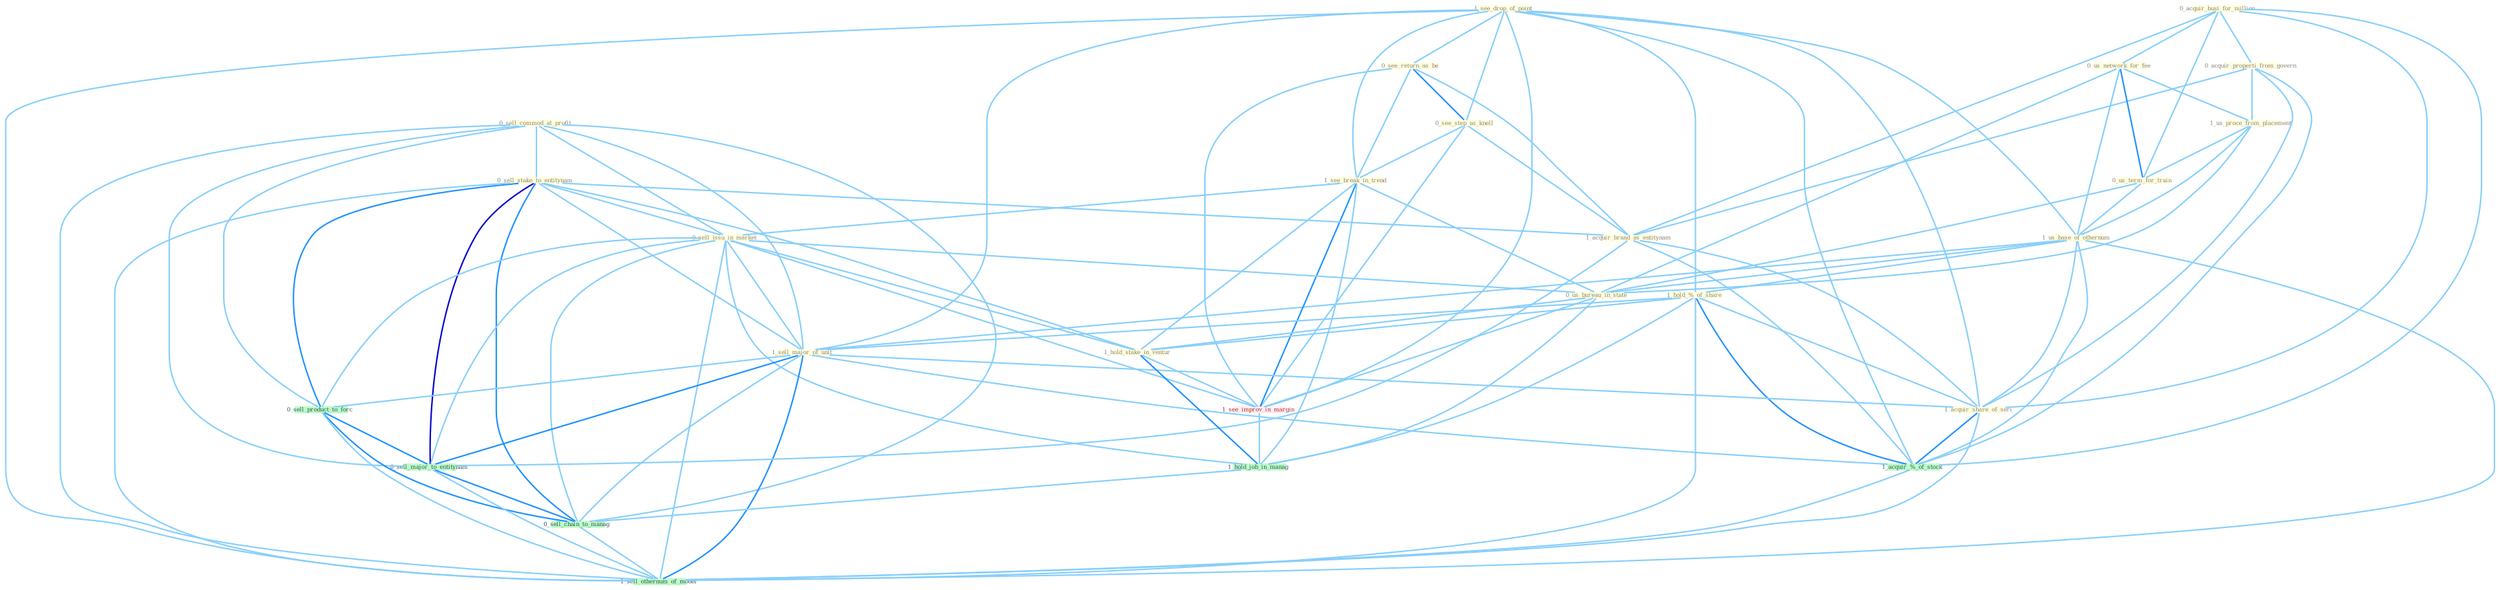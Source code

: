 Graph G{ 
    node
    [shape=polygon,style=filled,width=.5,height=.06,color="#BDFCC9",fixedsize=true,fontsize=4,
    fontcolor="#2f4f4f"];
    {node
    [color="#ffffe0", fontcolor="#8b7d6b"] "0_sell_commod_at_profit " "1_see_drop_of_point " "0_see_return_as_be " "0_acquir_busi_for_million " "0_acquir_properti_from_govern " "0_us_network_for_fee " "0_see_step_as_knell " "1_us_proce_from_placement " "0_us_term_for_train " "1_us_base_of_othernum " "1_see_break_in_trend " "1_hold_%_of_share " "0_sell_stake_to_entitynam " "0_sell_issu_in_market " "1_sell_major_of_unit " "0_us_bureau_in_state " "1_acquir_brand_as_entitynam " "1_acquir_share_of_seri " "1_hold_stake_in_ventur "}
{node [color="#fff0f5", fontcolor="#b22222"] "1_see_improv_in_margin "}
edge [color="#B0E2FF"];

	"0_sell_commod_at_profit " -- "0_sell_stake_to_entitynam " [w="1", color="#87cefa" ];
	"0_sell_commod_at_profit " -- "0_sell_issu_in_market " [w="1", color="#87cefa" ];
	"0_sell_commod_at_profit " -- "1_sell_major_of_unit " [w="1", color="#87cefa" ];
	"0_sell_commod_at_profit " -- "0_sell_product_to_forc " [w="1", color="#87cefa" ];
	"0_sell_commod_at_profit " -- "0_sell_major_to_entitynam " [w="1", color="#87cefa" ];
	"0_sell_commod_at_profit " -- "0_sell_chain_to_manag " [w="1", color="#87cefa" ];
	"0_sell_commod_at_profit " -- "1_sell_othernum_of_model " [w="1", color="#87cefa" ];
	"1_see_drop_of_point " -- "0_see_return_as_be " [w="1", color="#87cefa" ];
	"1_see_drop_of_point " -- "0_see_step_as_knell " [w="1", color="#87cefa" ];
	"1_see_drop_of_point " -- "1_us_base_of_othernum " [w="1", color="#87cefa" ];
	"1_see_drop_of_point " -- "1_see_break_in_trend " [w="1", color="#87cefa" ];
	"1_see_drop_of_point " -- "1_hold_%_of_share " [w="1", color="#87cefa" ];
	"1_see_drop_of_point " -- "1_sell_major_of_unit " [w="1", color="#87cefa" ];
	"1_see_drop_of_point " -- "1_acquir_share_of_seri " [w="1", color="#87cefa" ];
	"1_see_drop_of_point " -- "1_see_improv_in_margin " [w="1", color="#87cefa" ];
	"1_see_drop_of_point " -- "1_acquir_%_of_stock " [w="1", color="#87cefa" ];
	"1_see_drop_of_point " -- "1_sell_othernum_of_model " [w="1", color="#87cefa" ];
	"0_see_return_as_be " -- "0_see_step_as_knell " [w="2", color="#1e90ff" , len=0.8];
	"0_see_return_as_be " -- "1_see_break_in_trend " [w="1", color="#87cefa" ];
	"0_see_return_as_be " -- "1_acquir_brand_as_entitynam " [w="1", color="#87cefa" ];
	"0_see_return_as_be " -- "1_see_improv_in_margin " [w="1", color="#87cefa" ];
	"0_acquir_busi_for_million " -- "0_acquir_properti_from_govern " [w="1", color="#87cefa" ];
	"0_acquir_busi_for_million " -- "0_us_network_for_fee " [w="1", color="#87cefa" ];
	"0_acquir_busi_for_million " -- "0_us_term_for_train " [w="1", color="#87cefa" ];
	"0_acquir_busi_for_million " -- "1_acquir_brand_as_entitynam " [w="1", color="#87cefa" ];
	"0_acquir_busi_for_million " -- "1_acquir_share_of_seri " [w="1", color="#87cefa" ];
	"0_acquir_busi_for_million " -- "1_acquir_%_of_stock " [w="1", color="#87cefa" ];
	"0_acquir_properti_from_govern " -- "1_us_proce_from_placement " [w="1", color="#87cefa" ];
	"0_acquir_properti_from_govern " -- "1_acquir_brand_as_entitynam " [w="1", color="#87cefa" ];
	"0_acquir_properti_from_govern " -- "1_acquir_share_of_seri " [w="1", color="#87cefa" ];
	"0_acquir_properti_from_govern " -- "1_acquir_%_of_stock " [w="1", color="#87cefa" ];
	"0_us_network_for_fee " -- "1_us_proce_from_placement " [w="1", color="#87cefa" ];
	"0_us_network_for_fee " -- "0_us_term_for_train " [w="2", color="#1e90ff" , len=0.8];
	"0_us_network_for_fee " -- "1_us_base_of_othernum " [w="1", color="#87cefa" ];
	"0_us_network_for_fee " -- "0_us_bureau_in_state " [w="1", color="#87cefa" ];
	"0_see_step_as_knell " -- "1_see_break_in_trend " [w="1", color="#87cefa" ];
	"0_see_step_as_knell " -- "1_acquir_brand_as_entitynam " [w="1", color="#87cefa" ];
	"0_see_step_as_knell " -- "1_see_improv_in_margin " [w="1", color="#87cefa" ];
	"1_us_proce_from_placement " -- "0_us_term_for_train " [w="1", color="#87cefa" ];
	"1_us_proce_from_placement " -- "1_us_base_of_othernum " [w="1", color="#87cefa" ];
	"1_us_proce_from_placement " -- "0_us_bureau_in_state " [w="1", color="#87cefa" ];
	"0_us_term_for_train " -- "1_us_base_of_othernum " [w="1", color="#87cefa" ];
	"0_us_term_for_train " -- "0_us_bureau_in_state " [w="1", color="#87cefa" ];
	"1_us_base_of_othernum " -- "1_hold_%_of_share " [w="1", color="#87cefa" ];
	"1_us_base_of_othernum " -- "1_sell_major_of_unit " [w="1", color="#87cefa" ];
	"1_us_base_of_othernum " -- "0_us_bureau_in_state " [w="1", color="#87cefa" ];
	"1_us_base_of_othernum " -- "1_acquir_share_of_seri " [w="1", color="#87cefa" ];
	"1_us_base_of_othernum " -- "1_acquir_%_of_stock " [w="1", color="#87cefa" ];
	"1_us_base_of_othernum " -- "1_sell_othernum_of_model " [w="1", color="#87cefa" ];
	"1_see_break_in_trend " -- "0_sell_issu_in_market " [w="1", color="#87cefa" ];
	"1_see_break_in_trend " -- "0_us_bureau_in_state " [w="1", color="#87cefa" ];
	"1_see_break_in_trend " -- "1_hold_stake_in_ventur " [w="1", color="#87cefa" ];
	"1_see_break_in_trend " -- "1_see_improv_in_margin " [w="2", color="#1e90ff" , len=0.8];
	"1_see_break_in_trend " -- "1_hold_job_in_manag " [w="1", color="#87cefa" ];
	"1_hold_%_of_share " -- "1_sell_major_of_unit " [w="1", color="#87cefa" ];
	"1_hold_%_of_share " -- "1_acquir_share_of_seri " [w="1", color="#87cefa" ];
	"1_hold_%_of_share " -- "1_hold_stake_in_ventur " [w="1", color="#87cefa" ];
	"1_hold_%_of_share " -- "1_acquir_%_of_stock " [w="2", color="#1e90ff" , len=0.8];
	"1_hold_%_of_share " -- "1_hold_job_in_manag " [w="1", color="#87cefa" ];
	"1_hold_%_of_share " -- "1_sell_othernum_of_model " [w="1", color="#87cefa" ];
	"0_sell_stake_to_entitynam " -- "0_sell_issu_in_market " [w="1", color="#87cefa" ];
	"0_sell_stake_to_entitynam " -- "1_sell_major_of_unit " [w="1", color="#87cefa" ];
	"0_sell_stake_to_entitynam " -- "1_acquir_brand_as_entitynam " [w="1", color="#87cefa" ];
	"0_sell_stake_to_entitynam " -- "1_hold_stake_in_ventur " [w="1", color="#87cefa" ];
	"0_sell_stake_to_entitynam " -- "0_sell_product_to_forc " [w="2", color="#1e90ff" , len=0.8];
	"0_sell_stake_to_entitynam " -- "0_sell_major_to_entitynam " [w="3", color="#0000cd" , len=0.6];
	"0_sell_stake_to_entitynam " -- "0_sell_chain_to_manag " [w="2", color="#1e90ff" , len=0.8];
	"0_sell_stake_to_entitynam " -- "1_sell_othernum_of_model " [w="1", color="#87cefa" ];
	"0_sell_issu_in_market " -- "1_sell_major_of_unit " [w="1", color="#87cefa" ];
	"0_sell_issu_in_market " -- "0_us_bureau_in_state " [w="1", color="#87cefa" ];
	"0_sell_issu_in_market " -- "1_hold_stake_in_ventur " [w="1", color="#87cefa" ];
	"0_sell_issu_in_market " -- "1_see_improv_in_margin " [w="1", color="#87cefa" ];
	"0_sell_issu_in_market " -- "1_hold_job_in_manag " [w="1", color="#87cefa" ];
	"0_sell_issu_in_market " -- "0_sell_product_to_forc " [w="1", color="#87cefa" ];
	"0_sell_issu_in_market " -- "0_sell_major_to_entitynam " [w="1", color="#87cefa" ];
	"0_sell_issu_in_market " -- "0_sell_chain_to_manag " [w="1", color="#87cefa" ];
	"0_sell_issu_in_market " -- "1_sell_othernum_of_model " [w="1", color="#87cefa" ];
	"1_sell_major_of_unit " -- "1_acquir_share_of_seri " [w="1", color="#87cefa" ];
	"1_sell_major_of_unit " -- "1_acquir_%_of_stock " [w="1", color="#87cefa" ];
	"1_sell_major_of_unit " -- "0_sell_product_to_forc " [w="1", color="#87cefa" ];
	"1_sell_major_of_unit " -- "0_sell_major_to_entitynam " [w="2", color="#1e90ff" , len=0.8];
	"1_sell_major_of_unit " -- "0_sell_chain_to_manag " [w="1", color="#87cefa" ];
	"1_sell_major_of_unit " -- "1_sell_othernum_of_model " [w="2", color="#1e90ff" , len=0.8];
	"0_us_bureau_in_state " -- "1_hold_stake_in_ventur " [w="1", color="#87cefa" ];
	"0_us_bureau_in_state " -- "1_see_improv_in_margin " [w="1", color="#87cefa" ];
	"0_us_bureau_in_state " -- "1_hold_job_in_manag " [w="1", color="#87cefa" ];
	"1_acquir_brand_as_entitynam " -- "1_acquir_share_of_seri " [w="1", color="#87cefa" ];
	"1_acquir_brand_as_entitynam " -- "1_acquir_%_of_stock " [w="1", color="#87cefa" ];
	"1_acquir_brand_as_entitynam " -- "0_sell_major_to_entitynam " [w="1", color="#87cefa" ];
	"1_acquir_share_of_seri " -- "1_acquir_%_of_stock " [w="2", color="#1e90ff" , len=0.8];
	"1_acquir_share_of_seri " -- "1_sell_othernum_of_model " [w="1", color="#87cefa" ];
	"1_hold_stake_in_ventur " -- "1_see_improv_in_margin " [w="1", color="#87cefa" ];
	"1_hold_stake_in_ventur " -- "1_hold_job_in_manag " [w="2", color="#1e90ff" , len=0.8];
	"1_see_improv_in_margin " -- "1_hold_job_in_manag " [w="1", color="#87cefa" ];
	"1_acquir_%_of_stock " -- "1_sell_othernum_of_model " [w="1", color="#87cefa" ];
	"1_hold_job_in_manag " -- "0_sell_chain_to_manag " [w="1", color="#87cefa" ];
	"0_sell_product_to_forc " -- "0_sell_major_to_entitynam " [w="2", color="#1e90ff" , len=0.8];
	"0_sell_product_to_forc " -- "0_sell_chain_to_manag " [w="2", color="#1e90ff" , len=0.8];
	"0_sell_product_to_forc " -- "1_sell_othernum_of_model " [w="1", color="#87cefa" ];
	"0_sell_major_to_entitynam " -- "0_sell_chain_to_manag " [w="2", color="#1e90ff" , len=0.8];
	"0_sell_major_to_entitynam " -- "1_sell_othernum_of_model " [w="1", color="#87cefa" ];
	"0_sell_chain_to_manag " -- "1_sell_othernum_of_model " [w="1", color="#87cefa" ];
}